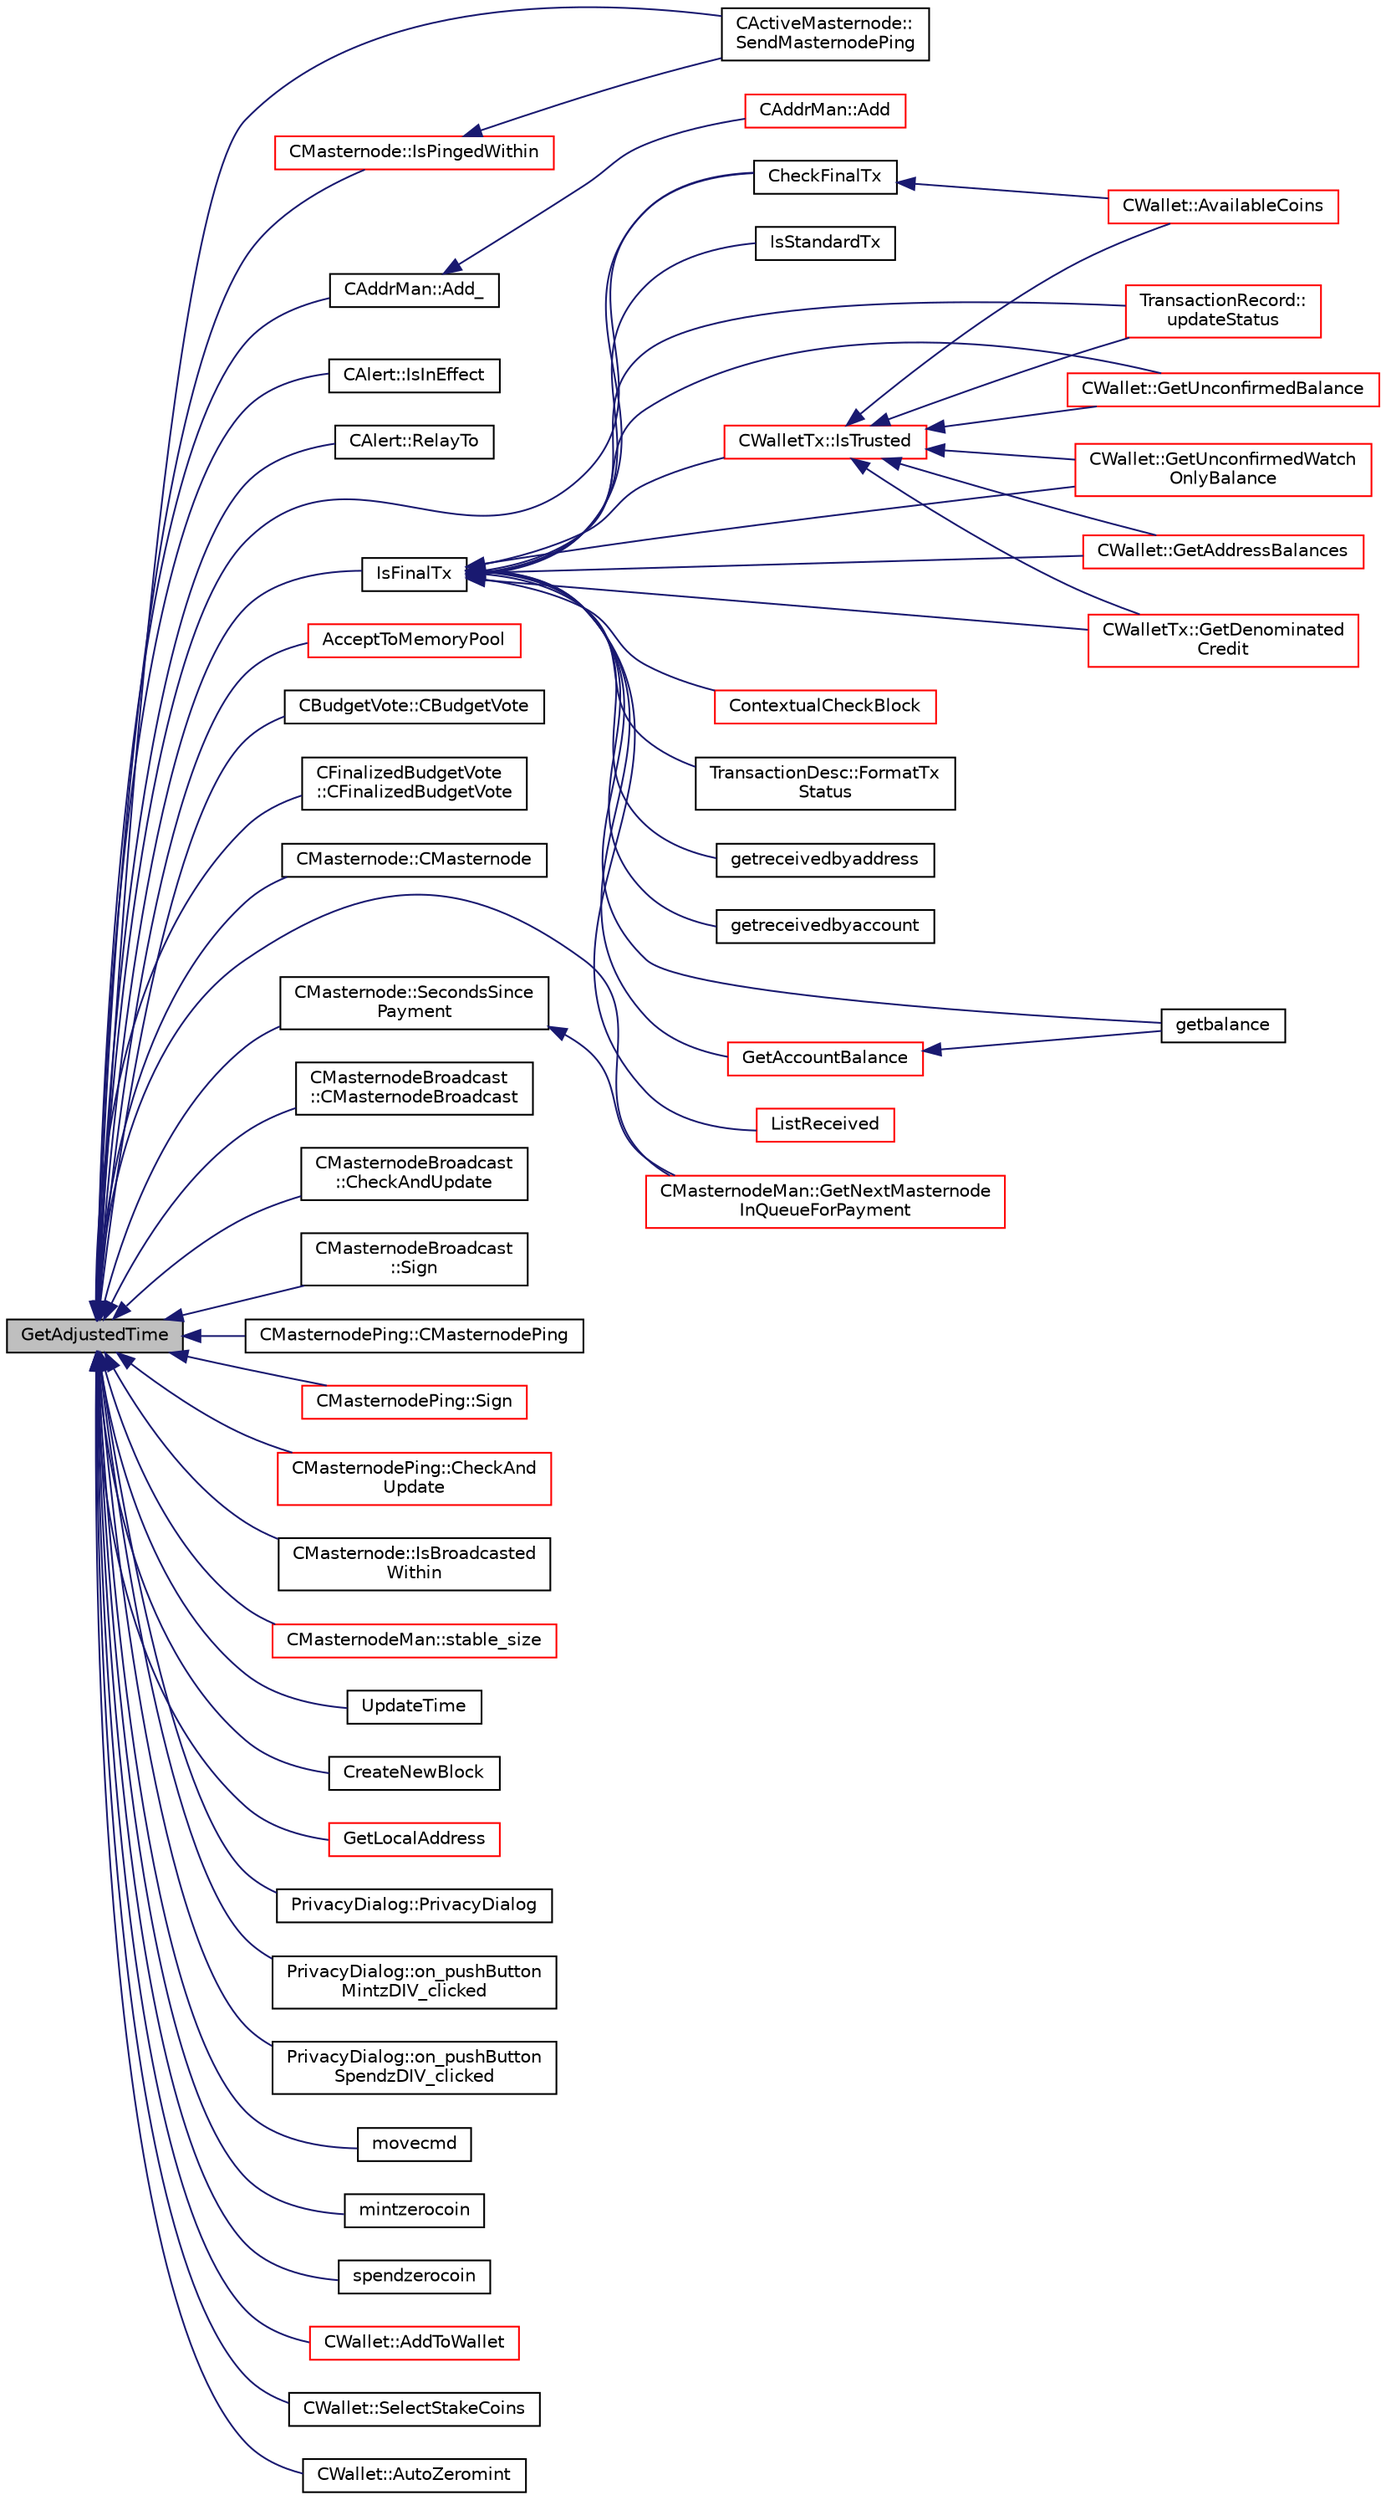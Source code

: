 digraph "GetAdjustedTime"
{
  edge [fontname="Helvetica",fontsize="10",labelfontname="Helvetica",labelfontsize="10"];
  node [fontname="Helvetica",fontsize="10",shape=record];
  rankdir="LR";
  Node6 [label="GetAdjustedTime",height=0.2,width=0.4,color="black", fillcolor="grey75", style="filled", fontcolor="black"];
  Node6 -> Node7 [dir="back",color="midnightblue",fontsize="10",style="solid",fontname="Helvetica"];
  Node7 [label="CActiveMasternode::\lSendMasternodePing",height=0.2,width=0.4,color="black", fillcolor="white", style="filled",URL="$class_c_active_masternode.html#ae30a82106f2c0b6875344e39e49393c2",tooltip="Ping Masternode. "];
  Node6 -> Node8 [dir="back",color="midnightblue",fontsize="10",style="solid",fontname="Helvetica"];
  Node8 [label="CAddrMan::Add_",height=0.2,width=0.4,color="black", fillcolor="white", style="filled",URL="$class_c_addr_man.html#a9dd6df8b1904548a86054d19d4a90724",tooltip="Add an entry to the \"new\" table. "];
  Node8 -> Node9 [dir="back",color="midnightblue",fontsize="10",style="solid",fontname="Helvetica"];
  Node9 [label="CAddrMan::Add",height=0.2,width=0.4,color="red", fillcolor="white", style="filled",URL="$class_c_addr_man.html#a03fcc7109b5f014760dc50a81f68c5ec",tooltip="Add a single address. "];
  Node6 -> Node12 [dir="back",color="midnightblue",fontsize="10",style="solid",fontname="Helvetica"];
  Node12 [label="CAlert::IsInEffect",height=0.2,width=0.4,color="black", fillcolor="white", style="filled",URL="$class_c_alert.html#a018da40779a5c095c38bf10f4256cee6"];
  Node6 -> Node13 [dir="back",color="midnightblue",fontsize="10",style="solid",fontname="Helvetica"];
  Node13 [label="CAlert::RelayTo",height=0.2,width=0.4,color="black", fillcolor="white", style="filled",URL="$class_c_alert.html#a21a801f1a5978889722771d4eb13bf37"];
  Node6 -> Node14 [dir="back",color="midnightblue",fontsize="10",style="solid",fontname="Helvetica"];
  Node14 [label="IsFinalTx",height=0.2,width=0.4,color="black", fillcolor="white", style="filled",URL="$main_8h.html#aa7ca31ac11bff224c6b0ac27fccce7b5"];
  Node14 -> Node15 [dir="back",color="midnightblue",fontsize="10",style="solid",fontname="Helvetica"];
  Node15 [label="IsStandardTx",height=0.2,width=0.4,color="black", fillcolor="white", style="filled",URL="$main_8cpp.html#acd163a09d0e4384ebe85dead57730dd7"];
  Node14 -> Node16 [dir="back",color="midnightblue",fontsize="10",style="solid",fontname="Helvetica"];
  Node16 [label="CheckFinalTx",height=0.2,width=0.4,color="black", fillcolor="white", style="filled",URL="$main_8h.html#a6cb9692522ea533161204264849df858",tooltip="Check if transaction will be final in the next block to be created. "];
  Node16 -> Node17 [dir="back",color="midnightblue",fontsize="10",style="solid",fontname="Helvetica"];
  Node17 [label="CWallet::AvailableCoins",height=0.2,width=0.4,color="red", fillcolor="white", style="filled",URL="$group___actions.html#ga8110e889be0f5915104e07bfe3839c68",tooltip="populate vCoins with vector of available COutputs. "];
  Node14 -> Node51 [dir="back",color="midnightblue",fontsize="10",style="solid",fontname="Helvetica"];
  Node51 [label="ContextualCheckBlock",height=0.2,width=0.4,color="red", fillcolor="white", style="filled",URL="$main_8h.html#ae390d092b83ef1b712414d684b479fea"];
  Node14 -> Node54 [dir="back",color="midnightblue",fontsize="10",style="solid",fontname="Helvetica"];
  Node54 [label="TransactionDesc::FormatTx\lStatus",height=0.2,width=0.4,color="black", fillcolor="white", style="filled",URL="$class_transaction_desc.html#afcd4db6bf3a341cafe06a57ec31b7531"];
  Node14 -> Node55 [dir="back",color="midnightblue",fontsize="10",style="solid",fontname="Helvetica"];
  Node55 [label="TransactionRecord::\lupdateStatus",height=0.2,width=0.4,color="red", fillcolor="white", style="filled",URL="$class_transaction_record.html#a9b643dd885a790ae511705a1446556be",tooltip="Update status from core wallet tx. "];
  Node14 -> Node68 [dir="back",color="midnightblue",fontsize="10",style="solid",fontname="Helvetica"];
  Node68 [label="getreceivedbyaddress",height=0.2,width=0.4,color="black", fillcolor="white", style="filled",URL="$rpcwallet_8cpp.html#abbb6475509aa2e69844f0b3a8bcb422a"];
  Node14 -> Node69 [dir="back",color="midnightblue",fontsize="10",style="solid",fontname="Helvetica"];
  Node69 [label="getreceivedbyaccount",height=0.2,width=0.4,color="black", fillcolor="white", style="filled",URL="$rpcwallet_8cpp.html#a07526be5270b0e55b4a0b79c01205f3d"];
  Node14 -> Node70 [dir="back",color="midnightblue",fontsize="10",style="solid",fontname="Helvetica"];
  Node70 [label="GetAccountBalance",height=0.2,width=0.4,color="red", fillcolor="white", style="filled",URL="$rpcwallet_8cpp.html#a5dd4970f17f0d3a59169b7fe82390d75"];
  Node70 -> Node72 [dir="back",color="midnightblue",fontsize="10",style="solid",fontname="Helvetica"];
  Node72 [label="getbalance",height=0.2,width=0.4,color="black", fillcolor="white", style="filled",URL="$rpcwallet_8cpp.html#a1fdcef480c78c033eb587bd442ec305f"];
  Node14 -> Node72 [dir="back",color="midnightblue",fontsize="10",style="solid",fontname="Helvetica"];
  Node14 -> Node75 [dir="back",color="midnightblue",fontsize="10",style="solid",fontname="Helvetica"];
  Node75 [label="ListReceived",height=0.2,width=0.4,color="red", fillcolor="white", style="filled",URL="$rpcwallet_8cpp.html#a0cc958f67a8d6d0002cb4fee19eddb5c"];
  Node14 -> Node78 [dir="back",color="midnightblue",fontsize="10",style="solid",fontname="Helvetica"];
  Node78 [label="CWallet::GetUnconfirmedBalance",height=0.2,width=0.4,color="red", fillcolor="white", style="filled",URL="$group___actions.html#ga6e6e1497535d499242c2f2a76d1cbe63"];
  Node14 -> Node81 [dir="back",color="midnightblue",fontsize="10",style="solid",fontname="Helvetica"];
  Node81 [label="CWallet::GetUnconfirmedWatch\lOnlyBalance",height=0.2,width=0.4,color="red", fillcolor="white", style="filled",URL="$group___actions.html#gab0c110f14f0429f9de594b2293837621"];
  Node14 -> Node83 [dir="back",color="midnightblue",fontsize="10",style="solid",fontname="Helvetica"];
  Node83 [label="CWallet::GetAddressBalances",height=0.2,width=0.4,color="red", fillcolor="white", style="filled",URL="$group___actions.html#gadf2b4ac337ddb271555985cec82e43e6"];
  Node14 -> Node85 [dir="back",color="midnightblue",fontsize="10",style="solid",fontname="Helvetica"];
  Node85 [label="CWalletTx::GetDenominated\lCredit",height=0.2,width=0.4,color="red", fillcolor="white", style="filled",URL="$class_c_wallet_tx.html#add56840ebbe56702eeddbfda1870d628"];
  Node14 -> Node87 [dir="back",color="midnightblue",fontsize="10",style="solid",fontname="Helvetica"];
  Node87 [label="CWalletTx::IsTrusted",height=0.2,width=0.4,color="red", fillcolor="white", style="filled",URL="$class_c_wallet_tx.html#a71efb0d5b5def8ae00a1d74b8741bfcb"];
  Node87 -> Node55 [dir="back",color="midnightblue",fontsize="10",style="solid",fontname="Helvetica"];
  Node87 -> Node78 [dir="back",color="midnightblue",fontsize="10",style="solid",fontname="Helvetica"];
  Node87 -> Node81 [dir="back",color="midnightblue",fontsize="10",style="solid",fontname="Helvetica"];
  Node87 -> Node17 [dir="back",color="midnightblue",fontsize="10",style="solid",fontname="Helvetica"];
  Node87 -> Node83 [dir="back",color="midnightblue",fontsize="10",style="solid",fontname="Helvetica"];
  Node87 -> Node85 [dir="back",color="midnightblue",fontsize="10",style="solid",fontname="Helvetica"];
  Node6 -> Node16 [dir="back",color="midnightblue",fontsize="10",style="solid",fontname="Helvetica"];
  Node6 -> Node104 [dir="back",color="midnightblue",fontsize="10",style="solid",fontname="Helvetica"];
  Node104 [label="AcceptToMemoryPool",height=0.2,width=0.4,color="red", fillcolor="white", style="filled",URL="$main_8h.html#ac15fbe47fe9342a0049ca2aa1a1a5905",tooltip="(try to) add transaction to memory pool "];
  Node6 -> Node109 [dir="back",color="midnightblue",fontsize="10",style="solid",fontname="Helvetica"];
  Node109 [label="CBudgetVote::CBudgetVote",height=0.2,width=0.4,color="black", fillcolor="white", style="filled",URL="$class_c_budget_vote.html#ae6c7bba44af43bbeb1a33f830e0b352e"];
  Node6 -> Node110 [dir="back",color="midnightblue",fontsize="10",style="solid",fontname="Helvetica"];
  Node110 [label="CFinalizedBudgetVote\l::CFinalizedBudgetVote",height=0.2,width=0.4,color="black", fillcolor="white", style="filled",URL="$class_c_finalized_budget_vote.html#adc08bd33a9dde17ab5617d99d1f94f89"];
  Node6 -> Node111 [dir="back",color="midnightblue",fontsize="10",style="solid",fontname="Helvetica"];
  Node111 [label="CMasternode::CMasternode",height=0.2,width=0.4,color="black", fillcolor="white", style="filled",URL="$class_c_masternode.html#a9783a33543d5d7b5f7101f3196562276"];
  Node6 -> Node112 [dir="back",color="midnightblue",fontsize="10",style="solid",fontname="Helvetica"];
  Node112 [label="CMasternode::SecondsSince\lPayment",height=0.2,width=0.4,color="black", fillcolor="white", style="filled",URL="$class_c_masternode.html#a7579b584c45fe164b39a3adc15f1ebe9"];
  Node112 -> Node113 [dir="back",color="midnightblue",fontsize="10",style="solid",fontname="Helvetica"];
  Node113 [label="CMasternodeMan::GetNextMasternode\lInQueueForPayment",height=0.2,width=0.4,color="red", fillcolor="white", style="filled",URL="$class_c_masternode_man.html#af90f3376d7f264536207b08e2fc395d8",tooltip="Find an entry in the masternode list that is next to be paid. "];
  Node6 -> Node115 [dir="back",color="midnightblue",fontsize="10",style="solid",fontname="Helvetica"];
  Node115 [label="CMasternodeBroadcast\l::CMasternodeBroadcast",height=0.2,width=0.4,color="black", fillcolor="white", style="filled",URL="$class_c_masternode_broadcast.html#a9d1ccae926af3714163d26b6b02223c5"];
  Node6 -> Node116 [dir="back",color="midnightblue",fontsize="10",style="solid",fontname="Helvetica"];
  Node116 [label="CMasternodeBroadcast\l::CheckAndUpdate",height=0.2,width=0.4,color="black", fillcolor="white", style="filled",URL="$class_c_masternode_broadcast.html#a3692f64d331acb81af066806a685eceb"];
  Node6 -> Node117 [dir="back",color="midnightblue",fontsize="10",style="solid",fontname="Helvetica"];
  Node117 [label="CMasternodeBroadcast\l::Sign",height=0.2,width=0.4,color="black", fillcolor="white", style="filled",URL="$class_c_masternode_broadcast.html#a60496c36bcb74c3f5516faac1a08b376"];
  Node6 -> Node118 [dir="back",color="midnightblue",fontsize="10",style="solid",fontname="Helvetica"];
  Node118 [label="CMasternodePing::CMasternodePing",height=0.2,width=0.4,color="black", fillcolor="white", style="filled",URL="$class_c_masternode_ping.html#a5ba78e8cd006b0b519216e797e9ded3a"];
  Node6 -> Node119 [dir="back",color="midnightblue",fontsize="10",style="solid",fontname="Helvetica"];
  Node119 [label="CMasternodePing::Sign",height=0.2,width=0.4,color="red", fillcolor="white", style="filled",URL="$class_c_masternode_ping.html#afa3eb82ae9457cc135089d83ae7719ea"];
  Node6 -> Node122 [dir="back",color="midnightblue",fontsize="10",style="solid",fontname="Helvetica"];
  Node122 [label="CMasternodePing::CheckAnd\lUpdate",height=0.2,width=0.4,color="red", fillcolor="white", style="filled",URL="$class_c_masternode_ping.html#a24181eca6ed6d01d8260bf0ed35435eb"];
  Node6 -> Node124 [dir="back",color="midnightblue",fontsize="10",style="solid",fontname="Helvetica"];
  Node124 [label="CMasternode::IsBroadcasted\lWithin",height=0.2,width=0.4,color="black", fillcolor="white", style="filled",URL="$class_c_masternode.html#a7086beb9d837f33525922c1f2e505a35"];
  Node6 -> Node125 [dir="back",color="midnightblue",fontsize="10",style="solid",fontname="Helvetica"];
  Node125 [label="CMasternode::IsPingedWithin",height=0.2,width=0.4,color="red", fillcolor="white", style="filled",URL="$class_c_masternode.html#ab4d54c22f0e31b0d2ee111c6b11d7e72"];
  Node125 -> Node7 [dir="back",color="midnightblue",fontsize="10",style="solid",fontname="Helvetica"];
  Node6 -> Node131 [dir="back",color="midnightblue",fontsize="10",style="solid",fontname="Helvetica"];
  Node131 [label="CMasternodeMan::stable_size",height=0.2,width=0.4,color="red", fillcolor="white", style="filled",URL="$class_c_masternode_man.html#a35baa3dcb49d2a8e38376747b7b44c59",tooltip="Return the number of Masternodes older than (default) 8000 seconds. "];
  Node6 -> Node113 [dir="back",color="midnightblue",fontsize="10",style="solid",fontname="Helvetica"];
  Node6 -> Node169 [dir="back",color="midnightblue",fontsize="10",style="solid",fontname="Helvetica"];
  Node169 [label="UpdateTime",height=0.2,width=0.4,color="black", fillcolor="white", style="filled",URL="$miner_8h.html#adb17d9b5d28528f36dd66915dfcd5066",tooltip="Check mined block. "];
  Node6 -> Node170 [dir="back",color="midnightblue",fontsize="10",style="solid",fontname="Helvetica"];
  Node170 [label="CreateNewBlock",height=0.2,width=0.4,color="black", fillcolor="white", style="filled",URL="$miner_8h.html#ab22931abd69d3298e708ec7dccedebf7",tooltip="Generate a new block, without valid proof-of-work. "];
  Node6 -> Node171 [dir="back",color="midnightblue",fontsize="10",style="solid",fontname="Helvetica"];
  Node171 [label="GetLocalAddress",height=0.2,width=0.4,color="red", fillcolor="white", style="filled",URL="$net_8h.html#af0cb3bbd4d42cac8723e22004ffb43af"];
  Node6 -> Node42 [dir="back",color="midnightblue",fontsize="10",style="solid",fontname="Helvetica"];
  Node42 [label="PrivacyDialog::PrivacyDialog",height=0.2,width=0.4,color="black", fillcolor="white", style="filled",URL="$class_privacy_dialog.html#ab7308b7ed5782dfa26fb1f216385207c"];
  Node6 -> Node173 [dir="back",color="midnightblue",fontsize="10",style="solid",fontname="Helvetica"];
  Node173 [label="PrivacyDialog::on_pushButton\lMintzDIV_clicked",height=0.2,width=0.4,color="black", fillcolor="white", style="filled",URL="$class_privacy_dialog.html#aa6bb4499ed540ba38114032bffc40249"];
  Node6 -> Node174 [dir="back",color="midnightblue",fontsize="10",style="solid",fontname="Helvetica"];
  Node174 [label="PrivacyDialog::on_pushButton\lSpendzDIV_clicked",height=0.2,width=0.4,color="black", fillcolor="white", style="filled",URL="$class_privacy_dialog.html#accc35c0dac26d3f1bb94c83ae75e317b"];
  Node6 -> Node175 [dir="back",color="midnightblue",fontsize="10",style="solid",fontname="Helvetica"];
  Node175 [label="movecmd",height=0.2,width=0.4,color="black", fillcolor="white", style="filled",URL="$rpcwallet_8cpp.html#a7dcb5aa63b46944bc4874719c8e1db15"];
  Node6 -> Node176 [dir="back",color="midnightblue",fontsize="10",style="solid",fontname="Helvetica"];
  Node176 [label="mintzerocoin",height=0.2,width=0.4,color="black", fillcolor="white", style="filled",URL="$rpcwallet_8cpp.html#a00a18945e8d1a308cdf5ac8dc663354f"];
  Node6 -> Node177 [dir="back",color="midnightblue",fontsize="10",style="solid",fontname="Helvetica"];
  Node177 [label="spendzerocoin",height=0.2,width=0.4,color="black", fillcolor="white", style="filled",URL="$rpcwallet_8cpp.html#adea64c692ec279a1a3a2c9143f264955"];
  Node6 -> Node178 [dir="back",color="midnightblue",fontsize="10",style="solid",fontname="Helvetica"];
  Node178 [label="CWallet::AddToWallet",height=0.2,width=0.4,color="red", fillcolor="white", style="filled",URL="$group__map_wallet.html#gadf34c789fd6eab1eeed22ef16837f558"];
  Node6 -> Node183 [dir="back",color="midnightblue",fontsize="10",style="solid",fontname="Helvetica"];
  Node183 [label="CWallet::SelectStakeCoins",height=0.2,width=0.4,color="black", fillcolor="white", style="filled",URL="$group___actions.html#gafdc9becbee910eb3115cb14e6964c59b"];
  Node6 -> Node184 [dir="back",color="midnightblue",fontsize="10",style="solid",fontname="Helvetica"];
  Node184 [label="CWallet::AutoZeromint",height=0.2,width=0.4,color="black", fillcolor="white", style="filled",URL="$class_c_wallet.html#aef0cf2b12b958c75d72e694e4f4dad9f"];
}
